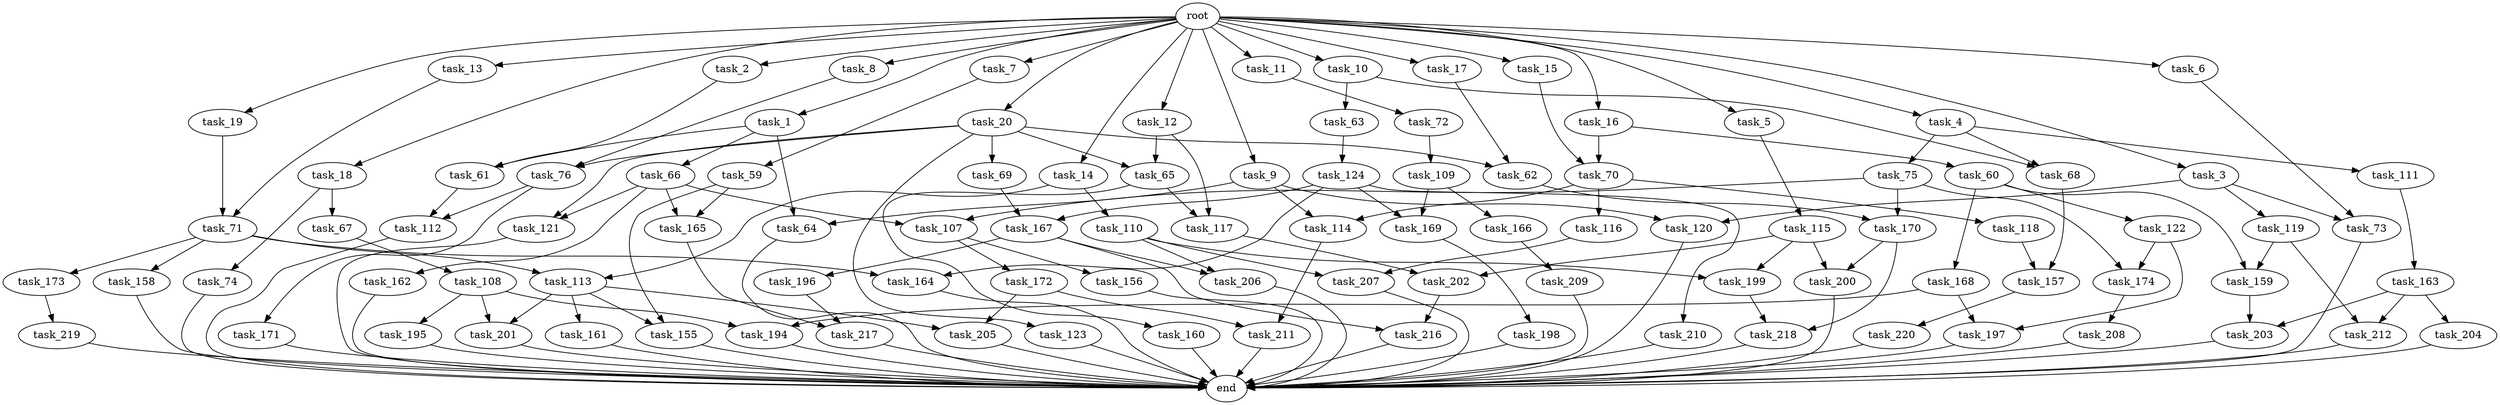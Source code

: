 digraph G {
  task_11 [size="2.048000"];
  task_171 [size="1099511627.776000"];
  task_195 [size="154618822.656000"];
  task_64 [size="1786706395.136000"];
  end [size="0.000000"];
  task_17 [size="2.048000"];
  task_219 [size="274877906.944000"];
  task_217 [size="498216206.336000"];
  task_112 [size="2199023255.552000"];
  task_69 [size="1391569403.904000"];
  task_174 [size="1374389534.720000"];
  task_209 [size="1717986918.400000"];
  task_113 [size="893353197.568000"];
  task_199 [size="1271310319.616000"];
  task_73 [size="1872605741.056000"];
  task_59 [size="841813590.016000"];
  task_197 [size="429496729.600000"];
  task_7 [size="2.048000"];
  task_109 [size="1717986918.400000"];
  task_67 [size="618475290.624000"];
  task_122 [size="68719476.736000"];
  task_158 [size="618475290.624000"];
  task_157 [size="2336462209.024000"];
  task_205 [size="1717986918.400000"];
  task_216 [size="996432412.672000"];
  task_115 [size="274877906.944000"];
  task_172 [size="618475290.624000"];
  task_75 [size="154618822.656000"];
  task_206 [size="1271310319.616000"];
  task_203 [size="1236950581.248000"];
  task_63 [size="1717986918.400000"];
  task_61 [size="2147483648.000000"];
  task_60 [size="1099511627.776000"];
  task_107 [size="2199023255.552000"];
  task_72 [size="1099511627.776000"];
  task_196 [size="841813590.016000"];
  task_118 [size="154618822.656000"];
  task_121 [size="2491081031.680000"];
  task_124 [size="1099511627.776000"];
  task_202 [size="1271310319.616000"];
  task_170 [size="1254130450.432000"];
  task_20 [size="2.048000"];
  task_14 [size="2.048000"];
  task_62 [size="1821066133.504000"];
  task_119 [size="154618822.656000"];
  task_207 [size="1821066133.504000"];
  task_108 [size="1717986918.400000"];
  task_120 [size="223338299.392000"];
  task_9 [size="2.048000"];
  task_198 [size="618475290.624000"];
  task_8 [size="2.048000"];
  task_15 [size="2.048000"];
  root [size="0.000000"];
  task_201 [size="1254130450.432000"];
  task_212 [size="1717986918.400000"];
  task_161 [size="1099511627.776000"];
  task_218 [size="498216206.336000"];
  task_165 [size="1941325217.792000"];
  task_4 [size="2.048000"];
  task_70 [size="1254130450.432000"];
  task_65 [size="2233382993.920000"];
  task_19 [size="2.048000"];
  task_13 [size="2.048000"];
  task_194 [size="309237645.312000"];
  task_66 [size="1717986918.400000"];
  task_210 [size="841813590.016000"];
  task_5 [size="2.048000"];
  task_169 [size="1116691496.960000"];
  task_204 [size="618475290.624000"];
  task_200 [size="1271310319.616000"];
  task_6 [size="2.048000"];
  task_220 [size="841813590.016000"];
  task_116 [size="154618822.656000"];
  task_16 [size="2.048000"];
  task_164 [size="1460288880.640000"];
  task_3 [size="2.048000"];
  task_117 [size="2559800508.416000"];
  task_155 [size="1941325217.792000"];
  task_166 [size="274877906.944000"];
  task_10 [size="2.048000"];
  task_110 [size="274877906.944000"];
  task_74 [size="618475290.624000"];
  task_173 [size="618475290.624000"];
  task_160 [size="1717986918.400000"];
  task_1 [size="2.048000"];
  task_208 [size="1099511627.776000"];
  task_159 [size="1168231104.512000"];
  task_156 [size="618475290.624000"];
  task_68 [size="1872605741.056000"];
  task_168 [size="68719476.736000"];
  task_2 [size="2.048000"];
  task_71 [size="1941325217.792000"];
  task_114 [size="223338299.392000"];
  task_12 [size="2.048000"];
  task_111 [size="154618822.656000"];
  task_167 [size="910533066.752000"];
  task_163 [size="154618822.656000"];
  task_123 [size="1391569403.904000"];
  task_18 [size="2.048000"];
  task_211 [size="1717986918.400000"];
  task_162 [size="1099511627.776000"];
  task_76 [size="3109556322.304000"];

  task_11 -> task_72 [size="536870912.000000"];
  task_171 -> end [size="1.000000"];
  task_195 -> end [size="1.000000"];
  task_64 -> end [size="1.000000"];
  task_17 -> task_62 [size="209715200.000000"];
  task_219 -> end [size="1.000000"];
  task_217 -> end [size="1.000000"];
  task_112 -> end [size="1.000000"];
  task_69 -> task_167 [size="33554432.000000"];
  task_174 -> task_208 [size="536870912.000000"];
  task_209 -> end [size="1.000000"];
  task_113 -> task_155 [size="536870912.000000"];
  task_113 -> task_161 [size="536870912.000000"];
  task_113 -> task_201 [size="536870912.000000"];
  task_113 -> task_205 [size="536870912.000000"];
  task_199 -> task_218 [size="33554432.000000"];
  task_73 -> end [size="1.000000"];
  task_59 -> task_155 [size="411041792.000000"];
  task_59 -> task_165 [size="411041792.000000"];
  task_197 -> end [size="1.000000"];
  task_7 -> task_59 [size="411041792.000000"];
  task_109 -> task_166 [size="134217728.000000"];
  task_109 -> task_169 [size="134217728.000000"];
  task_67 -> task_108 [size="838860800.000000"];
  task_122 -> task_197 [size="134217728.000000"];
  task_122 -> task_174 [size="134217728.000000"];
  task_158 -> end [size="1.000000"];
  task_157 -> task_220 [size="411041792.000000"];
  task_205 -> end [size="1.000000"];
  task_216 -> end [size="1.000000"];
  task_115 -> task_200 [size="411041792.000000"];
  task_115 -> task_199 [size="411041792.000000"];
  task_115 -> task_202 [size="411041792.000000"];
  task_172 -> task_205 [size="301989888.000000"];
  task_172 -> task_211 [size="301989888.000000"];
  task_75 -> task_174 [size="536870912.000000"];
  task_75 -> task_107 [size="536870912.000000"];
  task_75 -> task_170 [size="536870912.000000"];
  task_206 -> end [size="1.000000"];
  task_203 -> end [size="1.000000"];
  task_63 -> task_124 [size="536870912.000000"];
  task_61 -> task_112 [size="536870912.000000"];
  task_60 -> task_159 [size="33554432.000000"];
  task_60 -> task_122 [size="33554432.000000"];
  task_60 -> task_168 [size="33554432.000000"];
  task_107 -> task_156 [size="301989888.000000"];
  task_107 -> task_172 [size="301989888.000000"];
  task_72 -> task_109 [size="838860800.000000"];
  task_196 -> task_217 [size="209715200.000000"];
  task_118 -> task_157 [size="838860800.000000"];
  task_121 -> end [size="1.000000"];
  task_124 -> task_164 [size="411041792.000000"];
  task_124 -> task_169 [size="411041792.000000"];
  task_124 -> task_210 [size="411041792.000000"];
  task_124 -> task_167 [size="411041792.000000"];
  task_202 -> task_216 [size="75497472.000000"];
  task_170 -> task_200 [size="209715200.000000"];
  task_170 -> task_218 [size="209715200.000000"];
  task_20 -> task_123 [size="679477248.000000"];
  task_20 -> task_65 [size="679477248.000000"];
  task_20 -> task_69 [size="679477248.000000"];
  task_20 -> task_121 [size="679477248.000000"];
  task_20 -> task_62 [size="679477248.000000"];
  task_20 -> task_76 [size="679477248.000000"];
  task_14 -> task_113 [size="134217728.000000"];
  task_14 -> task_110 [size="134217728.000000"];
  task_62 -> task_170 [size="75497472.000000"];
  task_119 -> task_159 [size="536870912.000000"];
  task_119 -> task_212 [size="536870912.000000"];
  task_207 -> end [size="1.000000"];
  task_108 -> task_201 [size="75497472.000000"];
  task_108 -> task_195 [size="75497472.000000"];
  task_108 -> task_194 [size="75497472.000000"];
  task_120 -> end [size="1.000000"];
  task_9 -> task_114 [size="33554432.000000"];
  task_9 -> task_120 [size="33554432.000000"];
  task_9 -> task_64 [size="33554432.000000"];
  task_198 -> end [size="1.000000"];
  task_8 -> task_76 [size="838860800.000000"];
  task_15 -> task_70 [size="75497472.000000"];
  root -> task_15 [size="1.000000"];
  root -> task_16 [size="1.000000"];
  root -> task_5 [size="1.000000"];
  root -> task_11 [size="1.000000"];
  root -> task_3 [size="1.000000"];
  root -> task_20 [size="1.000000"];
  root -> task_12 [size="1.000000"];
  root -> task_8 [size="1.000000"];
  root -> task_6 [size="1.000000"];
  root -> task_17 [size="1.000000"];
  root -> task_7 [size="1.000000"];
  root -> task_10 [size="1.000000"];
  root -> task_1 [size="1.000000"];
  root -> task_4 [size="1.000000"];
  root -> task_2 [size="1.000000"];
  root -> task_19 [size="1.000000"];
  root -> task_13 [size="1.000000"];
  root -> task_14 [size="1.000000"];
  root -> task_9 [size="1.000000"];
  root -> task_18 [size="1.000000"];
  task_201 -> end [size="1.000000"];
  task_212 -> end [size="1.000000"];
  task_161 -> end [size="1.000000"];
  task_218 -> end [size="1.000000"];
  task_165 -> task_217 [size="33554432.000000"];
  task_4 -> task_68 [size="75497472.000000"];
  task_4 -> task_111 [size="75497472.000000"];
  task_4 -> task_75 [size="75497472.000000"];
  task_70 -> task_114 [size="75497472.000000"];
  task_70 -> task_116 [size="75497472.000000"];
  task_70 -> task_118 [size="75497472.000000"];
  task_65 -> task_160 [size="838860800.000000"];
  task_65 -> task_117 [size="838860800.000000"];
  task_19 -> task_71 [size="411041792.000000"];
  task_13 -> task_71 [size="536870912.000000"];
  task_194 -> end [size="1.000000"];
  task_66 -> task_107 [size="536870912.000000"];
  task_66 -> task_162 [size="536870912.000000"];
  task_66 -> task_121 [size="536870912.000000"];
  task_66 -> task_165 [size="536870912.000000"];
  task_210 -> end [size="1.000000"];
  task_5 -> task_115 [size="134217728.000000"];
  task_169 -> task_198 [size="301989888.000000"];
  task_204 -> end [size="1.000000"];
  task_200 -> end [size="1.000000"];
  task_6 -> task_73 [size="838860800.000000"];
  task_220 -> end [size="1.000000"];
  task_116 -> task_207 [size="679477248.000000"];
  task_16 -> task_60 [size="536870912.000000"];
  task_16 -> task_70 [size="536870912.000000"];
  task_164 -> end [size="1.000000"];
  task_3 -> task_119 [size="75497472.000000"];
  task_3 -> task_120 [size="75497472.000000"];
  task_3 -> task_73 [size="75497472.000000"];
  task_117 -> task_202 [size="209715200.000000"];
  task_155 -> end [size="1.000000"];
  task_166 -> task_209 [size="838860800.000000"];
  task_10 -> task_68 [size="838860800.000000"];
  task_10 -> task_63 [size="838860800.000000"];
  task_110 -> task_207 [size="209715200.000000"];
  task_110 -> task_206 [size="209715200.000000"];
  task_110 -> task_199 [size="209715200.000000"];
  task_74 -> end [size="1.000000"];
  task_173 -> task_219 [size="134217728.000000"];
  task_160 -> end [size="1.000000"];
  task_1 -> task_61 [size="838860800.000000"];
  task_1 -> task_66 [size="838860800.000000"];
  task_1 -> task_64 [size="838860800.000000"];
  task_208 -> end [size="1.000000"];
  task_159 -> task_203 [size="301989888.000000"];
  task_156 -> end [size="1.000000"];
  task_68 -> task_157 [size="301989888.000000"];
  task_168 -> task_197 [size="75497472.000000"];
  task_168 -> task_194 [size="75497472.000000"];
  task_2 -> task_61 [size="209715200.000000"];
  task_71 -> task_113 [size="301989888.000000"];
  task_71 -> task_164 [size="301989888.000000"];
  task_71 -> task_158 [size="301989888.000000"];
  task_71 -> task_173 [size="301989888.000000"];
  task_114 -> task_211 [size="536870912.000000"];
  task_12 -> task_65 [size="411041792.000000"];
  task_12 -> task_117 [size="411041792.000000"];
  task_111 -> task_163 [size="75497472.000000"];
  task_167 -> task_206 [size="411041792.000000"];
  task_167 -> task_216 [size="411041792.000000"];
  task_167 -> task_196 [size="411041792.000000"];
  task_163 -> task_204 [size="301989888.000000"];
  task_163 -> task_212 [size="301989888.000000"];
  task_163 -> task_203 [size="301989888.000000"];
  task_123 -> end [size="1.000000"];
  task_18 -> task_67 [size="301989888.000000"];
  task_18 -> task_74 [size="301989888.000000"];
  task_211 -> end [size="1.000000"];
  task_162 -> end [size="1.000000"];
  task_76 -> task_112 [size="536870912.000000"];
  task_76 -> task_171 [size="536870912.000000"];
}

